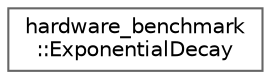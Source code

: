 digraph "Graphical Class Hierarchy"
{
 // LATEX_PDF_SIZE
  bgcolor="transparent";
  edge [fontname=Helvetica,fontsize=10,labelfontname=Helvetica,labelfontsize=10];
  node [fontname=Helvetica,fontsize=10,shape=box,height=0.2,width=0.4];
  rankdir="LR";
  Node0 [id="Node000000",label="hardware_benchmark\l::ExponentialDecay",height=0.2,width=0.4,color="grey40", fillcolor="white", style="filled",URL="$structhardware__benchmark_1_1_exponential_decay.html",tooltip=" "];
}
